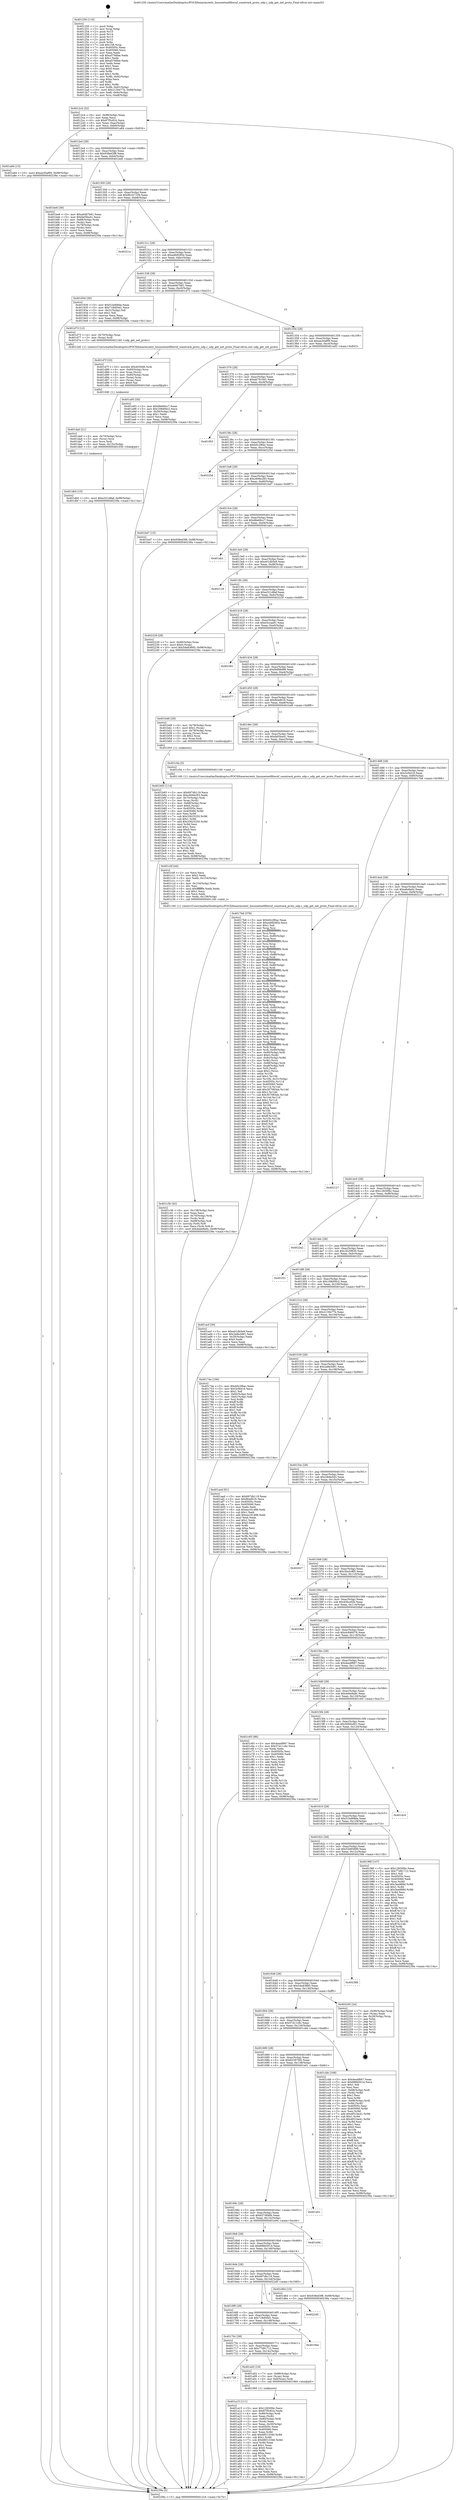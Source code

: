 digraph "0x401250" {
  label = "0x401250 (/mnt/c/Users/mathe/Desktop/tcc/POCII/binaries/extr_linuxnetnetfilternf_conntrack_proto_udp.c_udp_get_net_proto_Final-ollvm.out::main(0))"
  labelloc = "t"
  node[shape=record]

  Entry [label="",width=0.3,height=0.3,shape=circle,fillcolor=black,style=filled]
  "0x4012c4" [label="{
     0x4012c4 [32]\l
     | [instrs]\l
     &nbsp;&nbsp;0x4012c4 \<+6\>: mov -0x98(%rbp),%eax\l
     &nbsp;&nbsp;0x4012ca \<+2\>: mov %eax,%ecx\l
     &nbsp;&nbsp;0x4012cc \<+6\>: sub $0x87f5c81b,%ecx\l
     &nbsp;&nbsp;0x4012d2 \<+6\>: mov %eax,-0xac(%rbp)\l
     &nbsp;&nbsp;0x4012d8 \<+6\>: mov %ecx,-0xb0(%rbp)\l
     &nbsp;&nbsp;0x4012de \<+6\>: je 0000000000401a84 \<main+0x834\>\l
  }"]
  "0x401a84" [label="{
     0x401a84 [15]\l
     | [instrs]\l
     &nbsp;&nbsp;0x401a84 \<+10\>: movl $0xaa30af09,-0x98(%rbp)\l
     &nbsp;&nbsp;0x401a8e \<+5\>: jmp 000000000040239a \<main+0x114a\>\l
  }"]
  "0x4012e4" [label="{
     0x4012e4 [28]\l
     | [instrs]\l
     &nbsp;&nbsp;0x4012e4 \<+5\>: jmp 00000000004012e9 \<main+0x99\>\l
     &nbsp;&nbsp;0x4012e9 \<+6\>: mov -0xac(%rbp),%eax\l
     &nbsp;&nbsp;0x4012ef \<+5\>: sub $0x938ed3f8,%eax\l
     &nbsp;&nbsp;0x4012f4 \<+6\>: mov %eax,-0xb4(%rbp)\l
     &nbsp;&nbsp;0x4012fa \<+6\>: je 0000000000401be6 \<main+0x996\>\l
  }"]
  Exit [label="",width=0.3,height=0.3,shape=circle,fillcolor=black,style=filled,peripheries=2]
  "0x401be6" [label="{
     0x401be6 [36]\l
     | [instrs]\l
     &nbsp;&nbsp;0x401be6 \<+5\>: mov $0xa6467b61,%eax\l
     &nbsp;&nbsp;0x401beb \<+5\>: mov $0xfa05ba41,%ecx\l
     &nbsp;&nbsp;0x401bf0 \<+4\>: mov -0x68(%rbp),%rdx\l
     &nbsp;&nbsp;0x401bf4 \<+2\>: mov (%rdx),%esi\l
     &nbsp;&nbsp;0x401bf6 \<+4\>: mov -0x78(%rbp),%rdx\l
     &nbsp;&nbsp;0x401bfa \<+2\>: cmp (%rdx),%esi\l
     &nbsp;&nbsp;0x401bfc \<+3\>: cmovl %ecx,%eax\l
     &nbsp;&nbsp;0x401bff \<+6\>: mov %eax,-0x98(%rbp)\l
     &nbsp;&nbsp;0x401c05 \<+5\>: jmp 000000000040239a \<main+0x114a\>\l
  }"]
  "0x401300" [label="{
     0x401300 [28]\l
     | [instrs]\l
     &nbsp;&nbsp;0x401300 \<+5\>: jmp 0000000000401305 \<main+0xb5\>\l
     &nbsp;&nbsp;0x401305 \<+6\>: mov -0xac(%rbp),%eax\l
     &nbsp;&nbsp;0x40130b \<+5\>: sub $0x9b1b7109,%eax\l
     &nbsp;&nbsp;0x401310 \<+6\>: mov %eax,-0xb8(%rbp)\l
     &nbsp;&nbsp;0x401316 \<+6\>: je 000000000040221a \<main+0xfca\>\l
  }"]
  "0x401db5" [label="{
     0x401db5 [15]\l
     | [instrs]\l
     &nbsp;&nbsp;0x401db5 \<+10\>: movl $0xe321d8af,-0x98(%rbp)\l
     &nbsp;&nbsp;0x401dbf \<+5\>: jmp 000000000040239a \<main+0x114a\>\l
  }"]
  "0x40221a" [label="{
     0x40221a\l
  }", style=dashed]
  "0x40131c" [label="{
     0x40131c [28]\l
     | [instrs]\l
     &nbsp;&nbsp;0x40131c \<+5\>: jmp 0000000000401321 \<main+0xd1\>\l
     &nbsp;&nbsp;0x401321 \<+6\>: mov -0xac(%rbp),%eax\l
     &nbsp;&nbsp;0x401327 \<+5\>: sub $0xa468285e,%eax\l
     &nbsp;&nbsp;0x40132c \<+6\>: mov %eax,-0xbc(%rbp)\l
     &nbsp;&nbsp;0x401332 \<+6\>: je 0000000000401930 \<main+0x6e0\>\l
  }"]
  "0x401da0" [label="{
     0x401da0 [21]\l
     | [instrs]\l
     &nbsp;&nbsp;0x401da0 \<+4\>: mov -0x70(%rbp),%rcx\l
     &nbsp;&nbsp;0x401da4 \<+3\>: mov (%rcx),%rcx\l
     &nbsp;&nbsp;0x401da7 \<+3\>: mov %rcx,%rdi\l
     &nbsp;&nbsp;0x401daa \<+6\>: mov %eax,-0x15c(%rbp)\l
     &nbsp;&nbsp;0x401db0 \<+5\>: call 0000000000401030 \<free@plt\>\l
     | [calls]\l
     &nbsp;&nbsp;0x401030 \{1\} (unknown)\l
  }"]
  "0x401930" [label="{
     0x401930 [30]\l
     | [instrs]\l
     &nbsp;&nbsp;0x401930 \<+5\>: mov $0x51bd68da,%eax\l
     &nbsp;&nbsp;0x401935 \<+5\>: mov $0x718d50d1,%ecx\l
     &nbsp;&nbsp;0x40193a \<+3\>: mov -0x31(%rbp),%dl\l
     &nbsp;&nbsp;0x40193d \<+3\>: test $0x1,%dl\l
     &nbsp;&nbsp;0x401940 \<+3\>: cmovne %ecx,%eax\l
     &nbsp;&nbsp;0x401943 \<+6\>: mov %eax,-0x98(%rbp)\l
     &nbsp;&nbsp;0x401949 \<+5\>: jmp 000000000040239a \<main+0x114a\>\l
  }"]
  "0x401338" [label="{
     0x401338 [28]\l
     | [instrs]\l
     &nbsp;&nbsp;0x401338 \<+5\>: jmp 000000000040133d \<main+0xed\>\l
     &nbsp;&nbsp;0x40133d \<+6\>: mov -0xac(%rbp),%eax\l
     &nbsp;&nbsp;0x401343 \<+5\>: sub $0xa6467b61,%eax\l
     &nbsp;&nbsp;0x401348 \<+6\>: mov %eax,-0xc0(%rbp)\l
     &nbsp;&nbsp;0x40134e \<+6\>: je 0000000000401d73 \<main+0xb23\>\l
  }"]
  "0x401d7f" [label="{
     0x401d7f [33]\l
     | [instrs]\l
     &nbsp;&nbsp;0x401d7f \<+10\>: movabs $0x4030d6,%rdi\l
     &nbsp;&nbsp;0x401d89 \<+4\>: mov -0x60(%rbp),%rcx\l
     &nbsp;&nbsp;0x401d8d \<+3\>: mov %rax,(%rcx)\l
     &nbsp;&nbsp;0x401d90 \<+4\>: mov -0x60(%rbp),%rax\l
     &nbsp;&nbsp;0x401d94 \<+3\>: mov (%rax),%rax\l
     &nbsp;&nbsp;0x401d97 \<+2\>: mov (%rax),%esi\l
     &nbsp;&nbsp;0x401d99 \<+2\>: mov $0x0,%al\l
     &nbsp;&nbsp;0x401d9b \<+5\>: call 0000000000401040 \<printf@plt\>\l
     | [calls]\l
     &nbsp;&nbsp;0x401040 \{1\} (unknown)\l
  }"]
  "0x401d73" [label="{
     0x401d73 [12]\l
     | [instrs]\l
     &nbsp;&nbsp;0x401d73 \<+4\>: mov -0x70(%rbp),%rax\l
     &nbsp;&nbsp;0x401d77 \<+3\>: mov (%rax),%rdi\l
     &nbsp;&nbsp;0x401d7a \<+5\>: call 0000000000401240 \<udp_get_net_proto\>\l
     | [calls]\l
     &nbsp;&nbsp;0x401240 \{1\} (/mnt/c/Users/mathe/Desktop/tcc/POCII/binaries/extr_linuxnetnetfilternf_conntrack_proto_udp.c_udp_get_net_proto_Final-ollvm.out::udp_get_net_proto)\l
  }"]
  "0x401354" [label="{
     0x401354 [28]\l
     | [instrs]\l
     &nbsp;&nbsp;0x401354 \<+5\>: jmp 0000000000401359 \<main+0x109\>\l
     &nbsp;&nbsp;0x401359 \<+6\>: mov -0xac(%rbp),%eax\l
     &nbsp;&nbsp;0x40135f \<+5\>: sub $0xaa30af09,%eax\l
     &nbsp;&nbsp;0x401364 \<+6\>: mov %eax,-0xc4(%rbp)\l
     &nbsp;&nbsp;0x40136a \<+6\>: je 0000000000401a93 \<main+0x843\>\l
  }"]
  "0x401c3b" [label="{
     0x401c3b [42]\l
     | [instrs]\l
     &nbsp;&nbsp;0x401c3b \<+6\>: mov -0x158(%rbp),%ecx\l
     &nbsp;&nbsp;0x401c41 \<+3\>: imul %eax,%ecx\l
     &nbsp;&nbsp;0x401c44 \<+4\>: mov -0x70(%rbp),%rdi\l
     &nbsp;&nbsp;0x401c48 \<+3\>: mov (%rdi),%rdi\l
     &nbsp;&nbsp;0x401c4b \<+4\>: mov -0x68(%rbp),%r8\l
     &nbsp;&nbsp;0x401c4f \<+3\>: movslq (%r8),%r8\l
     &nbsp;&nbsp;0x401c52 \<+4\>: mov %ecx,(%rdi,%r8,4)\l
     &nbsp;&nbsp;0x401c56 \<+10\>: movl $0x4ebe9a9c,-0x98(%rbp)\l
     &nbsp;&nbsp;0x401c60 \<+5\>: jmp 000000000040239a \<main+0x114a\>\l
  }"]
  "0x401a93" [label="{
     0x401a93 [30]\l
     | [instrs]\l
     &nbsp;&nbsp;0x401a93 \<+5\>: mov $0xd6e69cc7,%eax\l
     &nbsp;&nbsp;0x401a98 \<+5\>: mov $0x168d00c2,%ecx\l
     &nbsp;&nbsp;0x401a9d \<+3\>: mov -0x30(%rbp),%edx\l
     &nbsp;&nbsp;0x401aa0 \<+3\>: cmp $0x1,%edx\l
     &nbsp;&nbsp;0x401aa3 \<+3\>: cmovl %ecx,%eax\l
     &nbsp;&nbsp;0x401aa6 \<+6\>: mov %eax,-0x98(%rbp)\l
     &nbsp;&nbsp;0x401aac \<+5\>: jmp 000000000040239a \<main+0x114a\>\l
  }"]
  "0x401370" [label="{
     0x401370 [28]\l
     | [instrs]\l
     &nbsp;&nbsp;0x401370 \<+5\>: jmp 0000000000401375 \<main+0x125\>\l
     &nbsp;&nbsp;0x401375 \<+6\>: mov -0xac(%rbp),%eax\l
     &nbsp;&nbsp;0x40137b \<+5\>: sub $0xab7910d1,%eax\l
     &nbsp;&nbsp;0x401380 \<+6\>: mov %eax,-0xc8(%rbp)\l
     &nbsp;&nbsp;0x401386 \<+6\>: je 0000000000401f03 \<main+0xcb3\>\l
  }"]
  "0x401c0f" [label="{
     0x401c0f [44]\l
     | [instrs]\l
     &nbsp;&nbsp;0x401c0f \<+2\>: xor %ecx,%ecx\l
     &nbsp;&nbsp;0x401c11 \<+5\>: mov $0x2,%edx\l
     &nbsp;&nbsp;0x401c16 \<+6\>: mov %edx,-0x154(%rbp)\l
     &nbsp;&nbsp;0x401c1c \<+1\>: cltd\l
     &nbsp;&nbsp;0x401c1d \<+6\>: mov -0x154(%rbp),%esi\l
     &nbsp;&nbsp;0x401c23 \<+2\>: idiv %esi\l
     &nbsp;&nbsp;0x401c25 \<+6\>: imul $0xfffffffe,%edx,%edx\l
     &nbsp;&nbsp;0x401c2b \<+3\>: sub $0x1,%ecx\l
     &nbsp;&nbsp;0x401c2e \<+2\>: sub %ecx,%edx\l
     &nbsp;&nbsp;0x401c30 \<+6\>: mov %edx,-0x158(%rbp)\l
     &nbsp;&nbsp;0x401c36 \<+5\>: call 0000000000401160 \<next_i\>\l
     | [calls]\l
     &nbsp;&nbsp;0x401160 \{1\} (/mnt/c/Users/mathe/Desktop/tcc/POCII/binaries/extr_linuxnetnetfilternf_conntrack_proto_udp.c_udp_get_net_proto_Final-ollvm.out::next_i)\l
  }"]
  "0x401f03" [label="{
     0x401f03\l
  }", style=dashed]
  "0x40138c" [label="{
     0x40138c [28]\l
     | [instrs]\l
     &nbsp;&nbsp;0x40138c \<+5\>: jmp 0000000000401391 \<main+0x141\>\l
     &nbsp;&nbsp;0x401391 \<+6\>: mov -0xac(%rbp),%eax\l
     &nbsp;&nbsp;0x401397 \<+5\>: sub $0xb0c2f6ac,%eax\l
     &nbsp;&nbsp;0x40139c \<+6\>: mov %eax,-0xcc(%rbp)\l
     &nbsp;&nbsp;0x4013a2 \<+6\>: je 000000000040225d \<main+0x100d\>\l
  }"]
  "0x401b65" [label="{
     0x401b65 [114]\l
     | [instrs]\l
     &nbsp;&nbsp;0x401b65 \<+5\>: mov $0x697db119,%ecx\l
     &nbsp;&nbsp;0x401b6a \<+5\>: mov $0xc606e283,%edx\l
     &nbsp;&nbsp;0x401b6f \<+4\>: mov -0x70(%rbp),%rdi\l
     &nbsp;&nbsp;0x401b73 \<+3\>: mov %rax,(%rdi)\l
     &nbsp;&nbsp;0x401b76 \<+4\>: mov -0x68(%rbp),%rax\l
     &nbsp;&nbsp;0x401b7a \<+6\>: movl $0x0,(%rax)\l
     &nbsp;&nbsp;0x401b80 \<+7\>: mov 0x40505c,%esi\l
     &nbsp;&nbsp;0x401b87 \<+8\>: mov 0x405060,%r8d\l
     &nbsp;&nbsp;0x401b8f \<+3\>: mov %esi,%r9d\l
     &nbsp;&nbsp;0x401b92 \<+7\>: sub $0x33625250,%r9d\l
     &nbsp;&nbsp;0x401b99 \<+4\>: sub $0x1,%r9d\l
     &nbsp;&nbsp;0x401b9d \<+7\>: add $0x33625250,%r9d\l
     &nbsp;&nbsp;0x401ba4 \<+4\>: imul %r9d,%esi\l
     &nbsp;&nbsp;0x401ba8 \<+3\>: and $0x1,%esi\l
     &nbsp;&nbsp;0x401bab \<+3\>: cmp $0x0,%esi\l
     &nbsp;&nbsp;0x401bae \<+4\>: sete %r10b\l
     &nbsp;&nbsp;0x401bb2 \<+4\>: cmp $0xa,%r8d\l
     &nbsp;&nbsp;0x401bb6 \<+4\>: setl %r11b\l
     &nbsp;&nbsp;0x401bba \<+3\>: mov %r10b,%bl\l
     &nbsp;&nbsp;0x401bbd \<+3\>: and %r11b,%bl\l
     &nbsp;&nbsp;0x401bc0 \<+3\>: xor %r11b,%r10b\l
     &nbsp;&nbsp;0x401bc3 \<+3\>: or %r10b,%bl\l
     &nbsp;&nbsp;0x401bc6 \<+3\>: test $0x1,%bl\l
     &nbsp;&nbsp;0x401bc9 \<+3\>: cmovne %edx,%ecx\l
     &nbsp;&nbsp;0x401bcc \<+6\>: mov %ecx,-0x98(%rbp)\l
     &nbsp;&nbsp;0x401bd2 \<+5\>: jmp 000000000040239a \<main+0x114a\>\l
  }"]
  "0x40225d" [label="{
     0x40225d\l
  }", style=dashed]
  "0x4013a8" [label="{
     0x4013a8 [28]\l
     | [instrs]\l
     &nbsp;&nbsp;0x4013a8 \<+5\>: jmp 00000000004013ad \<main+0x15d\>\l
     &nbsp;&nbsp;0x4013ad \<+6\>: mov -0xac(%rbp),%eax\l
     &nbsp;&nbsp;0x4013b3 \<+5\>: sub $0xc606e283,%eax\l
     &nbsp;&nbsp;0x4013b8 \<+6\>: mov %eax,-0xd0(%rbp)\l
     &nbsp;&nbsp;0x4013be \<+6\>: je 0000000000401bd7 \<main+0x987\>\l
  }"]
  "0x401a15" [label="{
     0x401a15 [111]\l
     | [instrs]\l
     &nbsp;&nbsp;0x401a15 \<+5\>: mov $0x12830f4c,%ecx\l
     &nbsp;&nbsp;0x401a1a \<+5\>: mov $0x87f5c81b,%edx\l
     &nbsp;&nbsp;0x401a1f \<+4\>: mov -0x80(%rbp),%rdi\l
     &nbsp;&nbsp;0x401a23 \<+2\>: mov %eax,(%rdi)\l
     &nbsp;&nbsp;0x401a25 \<+4\>: mov -0x80(%rbp),%rdi\l
     &nbsp;&nbsp;0x401a29 \<+2\>: mov (%rdi),%eax\l
     &nbsp;&nbsp;0x401a2b \<+3\>: mov %eax,-0x30(%rbp)\l
     &nbsp;&nbsp;0x401a2e \<+7\>: mov 0x40505c,%eax\l
     &nbsp;&nbsp;0x401a35 \<+7\>: mov 0x405060,%esi\l
     &nbsp;&nbsp;0x401a3c \<+3\>: mov %eax,%r8d\l
     &nbsp;&nbsp;0x401a3f \<+7\>: add $0x68513340,%r8d\l
     &nbsp;&nbsp;0x401a46 \<+4\>: sub $0x1,%r8d\l
     &nbsp;&nbsp;0x401a4a \<+7\>: sub $0x68513340,%r8d\l
     &nbsp;&nbsp;0x401a51 \<+4\>: imul %r8d,%eax\l
     &nbsp;&nbsp;0x401a55 \<+3\>: and $0x1,%eax\l
     &nbsp;&nbsp;0x401a58 \<+3\>: cmp $0x0,%eax\l
     &nbsp;&nbsp;0x401a5b \<+4\>: sete %r9b\l
     &nbsp;&nbsp;0x401a5f \<+3\>: cmp $0xa,%esi\l
     &nbsp;&nbsp;0x401a62 \<+4\>: setl %r10b\l
     &nbsp;&nbsp;0x401a66 \<+3\>: mov %r9b,%r11b\l
     &nbsp;&nbsp;0x401a69 \<+3\>: and %r10b,%r11b\l
     &nbsp;&nbsp;0x401a6c \<+3\>: xor %r10b,%r9b\l
     &nbsp;&nbsp;0x401a6f \<+3\>: or %r9b,%r11b\l
     &nbsp;&nbsp;0x401a72 \<+4\>: test $0x1,%r11b\l
     &nbsp;&nbsp;0x401a76 \<+3\>: cmovne %edx,%ecx\l
     &nbsp;&nbsp;0x401a79 \<+6\>: mov %ecx,-0x98(%rbp)\l
     &nbsp;&nbsp;0x401a7f \<+5\>: jmp 000000000040239a \<main+0x114a\>\l
  }"]
  "0x401bd7" [label="{
     0x401bd7 [15]\l
     | [instrs]\l
     &nbsp;&nbsp;0x401bd7 \<+10\>: movl $0x938ed3f8,-0x98(%rbp)\l
     &nbsp;&nbsp;0x401be1 \<+5\>: jmp 000000000040239a \<main+0x114a\>\l
  }"]
  "0x4013c4" [label="{
     0x4013c4 [28]\l
     | [instrs]\l
     &nbsp;&nbsp;0x4013c4 \<+5\>: jmp 00000000004013c9 \<main+0x179\>\l
     &nbsp;&nbsp;0x4013c9 \<+6\>: mov -0xac(%rbp),%eax\l
     &nbsp;&nbsp;0x4013cf \<+5\>: sub $0xd6e69cc7,%eax\l
     &nbsp;&nbsp;0x4013d4 \<+6\>: mov %eax,-0xd4(%rbp)\l
     &nbsp;&nbsp;0x4013da \<+6\>: je 0000000000401ab1 \<main+0x861\>\l
  }"]
  "0x401728" [label="{
     0x401728\l
  }", style=dashed]
  "0x401ab1" [label="{
     0x401ab1\l
  }", style=dashed]
  "0x4013e0" [label="{
     0x4013e0 [28]\l
     | [instrs]\l
     &nbsp;&nbsp;0x4013e0 \<+5\>: jmp 00000000004013e5 \<main+0x195\>\l
     &nbsp;&nbsp;0x4013e5 \<+6\>: mov -0xac(%rbp),%eax\l
     &nbsp;&nbsp;0x4013eb \<+5\>: sub $0xe01db5e9,%eax\l
     &nbsp;&nbsp;0x4013f0 \<+6\>: mov %eax,-0xd8(%rbp)\l
     &nbsp;&nbsp;0x4013f6 \<+6\>: je 0000000000402118 \<main+0xec8\>\l
  }"]
  "0x401a02" [label="{
     0x401a02 [19]\l
     | [instrs]\l
     &nbsp;&nbsp;0x401a02 \<+7\>: mov -0x88(%rbp),%rax\l
     &nbsp;&nbsp;0x401a09 \<+3\>: mov (%rax),%rax\l
     &nbsp;&nbsp;0x401a0c \<+4\>: mov 0x8(%rax),%rdi\l
     &nbsp;&nbsp;0x401a10 \<+5\>: call 0000000000401060 \<atoi@plt\>\l
     | [calls]\l
     &nbsp;&nbsp;0x401060 \{1\} (unknown)\l
  }"]
  "0x402118" [label="{
     0x402118\l
  }", style=dashed]
  "0x4013fc" [label="{
     0x4013fc [28]\l
     | [instrs]\l
     &nbsp;&nbsp;0x4013fc \<+5\>: jmp 0000000000401401 \<main+0x1b1\>\l
     &nbsp;&nbsp;0x401401 \<+6\>: mov -0xac(%rbp),%eax\l
     &nbsp;&nbsp;0x401407 \<+5\>: sub $0xe321d8af,%eax\l
     &nbsp;&nbsp;0x40140c \<+6\>: mov %eax,-0xdc(%rbp)\l
     &nbsp;&nbsp;0x401412 \<+6\>: je 0000000000402229 \<main+0xfd9\>\l
  }"]
  "0x40170c" [label="{
     0x40170c [28]\l
     | [instrs]\l
     &nbsp;&nbsp;0x40170c \<+5\>: jmp 0000000000401711 \<main+0x4c1\>\l
     &nbsp;&nbsp;0x401711 \<+6\>: mov -0xac(%rbp),%eax\l
     &nbsp;&nbsp;0x401717 \<+5\>: sub $0x77d91712,%eax\l
     &nbsp;&nbsp;0x40171c \<+6\>: mov %eax,-0x14c(%rbp)\l
     &nbsp;&nbsp;0x401722 \<+6\>: je 0000000000401a02 \<main+0x7b2\>\l
  }"]
  "0x402229" [label="{
     0x402229 [28]\l
     | [instrs]\l
     &nbsp;&nbsp;0x402229 \<+7\>: mov -0x90(%rbp),%rax\l
     &nbsp;&nbsp;0x402230 \<+6\>: movl $0x0,(%rax)\l
     &nbsp;&nbsp;0x402236 \<+10\>: movl $0x54e83895,-0x98(%rbp)\l
     &nbsp;&nbsp;0x402240 \<+5\>: jmp 000000000040239a \<main+0x114a\>\l
  }"]
  "0x401418" [label="{
     0x401418 [28]\l
     | [instrs]\l
     &nbsp;&nbsp;0x401418 \<+5\>: jmp 000000000040141d \<main+0x1cd\>\l
     &nbsp;&nbsp;0x40141d \<+6\>: mov -0xac(%rbp),%eax\l
     &nbsp;&nbsp;0x401423 \<+5\>: sub $0xe5ccaa91,%eax\l
     &nbsp;&nbsp;0x401428 \<+6\>: mov %eax,-0xe0(%rbp)\l
     &nbsp;&nbsp;0x40142e \<+6\>: je 0000000000402361 \<main+0x1111\>\l
  }"]
  "0x40194e" [label="{
     0x40194e\l
  }", style=dashed]
  "0x402361" [label="{
     0x402361\l
  }", style=dashed]
  "0x401434" [label="{
     0x401434 [28]\l
     | [instrs]\l
     &nbsp;&nbsp;0x401434 \<+5\>: jmp 0000000000401439 \<main+0x1e9\>\l
     &nbsp;&nbsp;0x401439 \<+6\>: mov -0xac(%rbp),%eax\l
     &nbsp;&nbsp;0x40143f \<+5\>: sub $0xf4d98d98,%eax\l
     &nbsp;&nbsp;0x401444 \<+6\>: mov %eax,-0xe4(%rbp)\l
     &nbsp;&nbsp;0x40144a \<+6\>: je 0000000000401f77 \<main+0xd27\>\l
  }"]
  "0x4016f0" [label="{
     0x4016f0 [28]\l
     | [instrs]\l
     &nbsp;&nbsp;0x4016f0 \<+5\>: jmp 00000000004016f5 \<main+0x4a5\>\l
     &nbsp;&nbsp;0x4016f5 \<+6\>: mov -0xac(%rbp),%eax\l
     &nbsp;&nbsp;0x4016fb \<+5\>: sub $0x718d50d1,%eax\l
     &nbsp;&nbsp;0x401700 \<+6\>: mov %eax,-0x148(%rbp)\l
     &nbsp;&nbsp;0x401706 \<+6\>: je 000000000040194e \<main+0x6fe\>\l
  }"]
  "0x401f77" [label="{
     0x401f77\l
  }", style=dashed]
  "0x401450" [label="{
     0x401450 [28]\l
     | [instrs]\l
     &nbsp;&nbsp;0x401450 \<+5\>: jmp 0000000000401455 \<main+0x205\>\l
     &nbsp;&nbsp;0x401455 \<+6\>: mov -0xac(%rbp),%eax\l
     &nbsp;&nbsp;0x40145b \<+5\>: sub $0xf64d81fc,%eax\l
     &nbsp;&nbsp;0x401460 \<+6\>: mov %eax,-0xe8(%rbp)\l
     &nbsp;&nbsp;0x401466 \<+6\>: je 0000000000401b48 \<main+0x8f8\>\l
  }"]
  "0x4022d5" [label="{
     0x4022d5\l
  }", style=dashed]
  "0x401b48" [label="{
     0x401b48 [29]\l
     | [instrs]\l
     &nbsp;&nbsp;0x401b48 \<+4\>: mov -0x78(%rbp),%rax\l
     &nbsp;&nbsp;0x401b4c \<+6\>: movl $0x1,(%rax)\l
     &nbsp;&nbsp;0x401b52 \<+4\>: mov -0x78(%rbp),%rax\l
     &nbsp;&nbsp;0x401b56 \<+3\>: movslq (%rax),%rax\l
     &nbsp;&nbsp;0x401b59 \<+4\>: shl $0x2,%rax\l
     &nbsp;&nbsp;0x401b5d \<+3\>: mov %rax,%rdi\l
     &nbsp;&nbsp;0x401b60 \<+5\>: call 0000000000401050 \<malloc@plt\>\l
     | [calls]\l
     &nbsp;&nbsp;0x401050 \{1\} (unknown)\l
  }"]
  "0x40146c" [label="{
     0x40146c [28]\l
     | [instrs]\l
     &nbsp;&nbsp;0x40146c \<+5\>: jmp 0000000000401471 \<main+0x221\>\l
     &nbsp;&nbsp;0x401471 \<+6\>: mov -0xac(%rbp),%eax\l
     &nbsp;&nbsp;0x401477 \<+5\>: sub $0xfa05ba41,%eax\l
     &nbsp;&nbsp;0x40147c \<+6\>: mov %eax,-0xec(%rbp)\l
     &nbsp;&nbsp;0x401482 \<+6\>: je 0000000000401c0a \<main+0x9ba\>\l
  }"]
  "0x4016d4" [label="{
     0x4016d4 [28]\l
     | [instrs]\l
     &nbsp;&nbsp;0x4016d4 \<+5\>: jmp 00000000004016d9 \<main+0x489\>\l
     &nbsp;&nbsp;0x4016d9 \<+6\>: mov -0xac(%rbp),%eax\l
     &nbsp;&nbsp;0x4016df \<+5\>: sub $0x697db119,%eax\l
     &nbsp;&nbsp;0x4016e4 \<+6\>: mov %eax,-0x144(%rbp)\l
     &nbsp;&nbsp;0x4016ea \<+6\>: je 00000000004022d5 \<main+0x1085\>\l
  }"]
  "0x401c0a" [label="{
     0x401c0a [5]\l
     | [instrs]\l
     &nbsp;&nbsp;0x401c0a \<+5\>: call 0000000000401160 \<next_i\>\l
     | [calls]\l
     &nbsp;&nbsp;0x401160 \{1\} (/mnt/c/Users/mathe/Desktop/tcc/POCII/binaries/extr_linuxnetnetfilternf_conntrack_proto_udp.c_udp_get_net_proto_Final-ollvm.out::next_i)\l
  }"]
  "0x401488" [label="{
     0x401488 [28]\l
     | [instrs]\l
     &nbsp;&nbsp;0x401488 \<+5\>: jmp 000000000040148d \<main+0x23d\>\l
     &nbsp;&nbsp;0x40148d \<+6\>: mov -0xac(%rbp),%eax\l
     &nbsp;&nbsp;0x401493 \<+5\>: sub $0x3cf4416,%eax\l
     &nbsp;&nbsp;0x401498 \<+6\>: mov %eax,-0xf0(%rbp)\l
     &nbsp;&nbsp;0x40149e \<+6\>: je 00000000004017b8 \<main+0x568\>\l
  }"]
  "0x401d64" [label="{
     0x401d64 [15]\l
     | [instrs]\l
     &nbsp;&nbsp;0x401d64 \<+10\>: movl $0x938ed3f8,-0x98(%rbp)\l
     &nbsp;&nbsp;0x401d6e \<+5\>: jmp 000000000040239a \<main+0x114a\>\l
  }"]
  "0x4017b8" [label="{
     0x4017b8 [376]\l
     | [instrs]\l
     &nbsp;&nbsp;0x4017b8 \<+5\>: mov $0xb0c2f6ac,%eax\l
     &nbsp;&nbsp;0x4017bd \<+5\>: mov $0xa468285e,%ecx\l
     &nbsp;&nbsp;0x4017c2 \<+2\>: mov $0x1,%dl\l
     &nbsp;&nbsp;0x4017c4 \<+3\>: mov %rsp,%rsi\l
     &nbsp;&nbsp;0x4017c7 \<+4\>: add $0xfffffffffffffff0,%rsi\l
     &nbsp;&nbsp;0x4017cb \<+3\>: mov %rsi,%rsp\l
     &nbsp;&nbsp;0x4017ce \<+7\>: mov %rsi,-0x90(%rbp)\l
     &nbsp;&nbsp;0x4017d5 \<+3\>: mov %rsp,%rsi\l
     &nbsp;&nbsp;0x4017d8 \<+4\>: add $0xfffffffffffffff0,%rsi\l
     &nbsp;&nbsp;0x4017dc \<+3\>: mov %rsi,%rsp\l
     &nbsp;&nbsp;0x4017df \<+3\>: mov %rsp,%rdi\l
     &nbsp;&nbsp;0x4017e2 \<+4\>: add $0xfffffffffffffff0,%rdi\l
     &nbsp;&nbsp;0x4017e6 \<+3\>: mov %rdi,%rsp\l
     &nbsp;&nbsp;0x4017e9 \<+7\>: mov %rdi,-0x88(%rbp)\l
     &nbsp;&nbsp;0x4017f0 \<+3\>: mov %rsp,%rdi\l
     &nbsp;&nbsp;0x4017f3 \<+4\>: add $0xfffffffffffffff0,%rdi\l
     &nbsp;&nbsp;0x4017f7 \<+3\>: mov %rdi,%rsp\l
     &nbsp;&nbsp;0x4017fa \<+4\>: mov %rdi,-0x80(%rbp)\l
     &nbsp;&nbsp;0x4017fe \<+3\>: mov %rsp,%rdi\l
     &nbsp;&nbsp;0x401801 \<+4\>: add $0xfffffffffffffff0,%rdi\l
     &nbsp;&nbsp;0x401805 \<+3\>: mov %rdi,%rsp\l
     &nbsp;&nbsp;0x401808 \<+4\>: mov %rdi,-0x78(%rbp)\l
     &nbsp;&nbsp;0x40180c \<+3\>: mov %rsp,%rdi\l
     &nbsp;&nbsp;0x40180f \<+4\>: add $0xfffffffffffffff0,%rdi\l
     &nbsp;&nbsp;0x401813 \<+3\>: mov %rdi,%rsp\l
     &nbsp;&nbsp;0x401816 \<+4\>: mov %rdi,-0x70(%rbp)\l
     &nbsp;&nbsp;0x40181a \<+3\>: mov %rsp,%rdi\l
     &nbsp;&nbsp;0x40181d \<+4\>: add $0xfffffffffffffff0,%rdi\l
     &nbsp;&nbsp;0x401821 \<+3\>: mov %rdi,%rsp\l
     &nbsp;&nbsp;0x401824 \<+4\>: mov %rdi,-0x68(%rbp)\l
     &nbsp;&nbsp;0x401828 \<+3\>: mov %rsp,%rdi\l
     &nbsp;&nbsp;0x40182b \<+4\>: add $0xfffffffffffffff0,%rdi\l
     &nbsp;&nbsp;0x40182f \<+3\>: mov %rdi,%rsp\l
     &nbsp;&nbsp;0x401832 \<+4\>: mov %rdi,-0x60(%rbp)\l
     &nbsp;&nbsp;0x401836 \<+3\>: mov %rsp,%rdi\l
     &nbsp;&nbsp;0x401839 \<+4\>: add $0xfffffffffffffff0,%rdi\l
     &nbsp;&nbsp;0x40183d \<+3\>: mov %rdi,%rsp\l
     &nbsp;&nbsp;0x401840 \<+4\>: mov %rdi,-0x58(%rbp)\l
     &nbsp;&nbsp;0x401844 \<+3\>: mov %rsp,%rdi\l
     &nbsp;&nbsp;0x401847 \<+4\>: add $0xfffffffffffffff0,%rdi\l
     &nbsp;&nbsp;0x40184b \<+3\>: mov %rdi,%rsp\l
     &nbsp;&nbsp;0x40184e \<+4\>: mov %rdi,-0x50(%rbp)\l
     &nbsp;&nbsp;0x401852 \<+3\>: mov %rsp,%rdi\l
     &nbsp;&nbsp;0x401855 \<+4\>: add $0xfffffffffffffff0,%rdi\l
     &nbsp;&nbsp;0x401859 \<+3\>: mov %rdi,%rsp\l
     &nbsp;&nbsp;0x40185c \<+4\>: mov %rdi,-0x48(%rbp)\l
     &nbsp;&nbsp;0x401860 \<+3\>: mov %rsp,%rdi\l
     &nbsp;&nbsp;0x401863 \<+4\>: add $0xfffffffffffffff0,%rdi\l
     &nbsp;&nbsp;0x401867 \<+3\>: mov %rdi,%rsp\l
     &nbsp;&nbsp;0x40186a \<+4\>: mov %rdi,-0x40(%rbp)\l
     &nbsp;&nbsp;0x40186e \<+7\>: mov -0x90(%rbp),%rdi\l
     &nbsp;&nbsp;0x401875 \<+6\>: movl $0x0,(%rdi)\l
     &nbsp;&nbsp;0x40187b \<+7\>: mov -0x9c(%rbp),%r8d\l
     &nbsp;&nbsp;0x401882 \<+3\>: mov %r8d,(%rsi)\l
     &nbsp;&nbsp;0x401885 \<+7\>: mov -0x88(%rbp),%rdi\l
     &nbsp;&nbsp;0x40188c \<+7\>: mov -0xa8(%rbp),%r9\l
     &nbsp;&nbsp;0x401893 \<+3\>: mov %r9,(%rdi)\l
     &nbsp;&nbsp;0x401896 \<+3\>: cmpl $0x2,(%rsi)\l
     &nbsp;&nbsp;0x401899 \<+4\>: setne %r10b\l
     &nbsp;&nbsp;0x40189d \<+4\>: and $0x1,%r10b\l
     &nbsp;&nbsp;0x4018a1 \<+4\>: mov %r10b,-0x31(%rbp)\l
     &nbsp;&nbsp;0x4018a5 \<+8\>: mov 0x40505c,%r11d\l
     &nbsp;&nbsp;0x4018ad \<+7\>: mov 0x405060,%ebx\l
     &nbsp;&nbsp;0x4018b4 \<+3\>: mov %r11d,%r14d\l
     &nbsp;&nbsp;0x4018b7 \<+7\>: add $0x307083eb,%r14d\l
     &nbsp;&nbsp;0x4018be \<+4\>: sub $0x1,%r14d\l
     &nbsp;&nbsp;0x4018c2 \<+7\>: sub $0x307083eb,%r14d\l
     &nbsp;&nbsp;0x4018c9 \<+4\>: imul %r14d,%r11d\l
     &nbsp;&nbsp;0x4018cd \<+4\>: and $0x1,%r11d\l
     &nbsp;&nbsp;0x4018d1 \<+4\>: cmp $0x0,%r11d\l
     &nbsp;&nbsp;0x4018d5 \<+4\>: sete %r10b\l
     &nbsp;&nbsp;0x4018d9 \<+3\>: cmp $0xa,%ebx\l
     &nbsp;&nbsp;0x4018dc \<+4\>: setl %r15b\l
     &nbsp;&nbsp;0x4018e0 \<+3\>: mov %r10b,%r12b\l
     &nbsp;&nbsp;0x4018e3 \<+4\>: xor $0xff,%r12b\l
     &nbsp;&nbsp;0x4018e7 \<+3\>: mov %r15b,%r13b\l
     &nbsp;&nbsp;0x4018ea \<+4\>: xor $0xff,%r13b\l
     &nbsp;&nbsp;0x4018ee \<+3\>: xor $0x0,%dl\l
     &nbsp;&nbsp;0x4018f1 \<+3\>: mov %r12b,%sil\l
     &nbsp;&nbsp;0x4018f4 \<+4\>: and $0x0,%sil\l
     &nbsp;&nbsp;0x4018f8 \<+3\>: and %dl,%r10b\l
     &nbsp;&nbsp;0x4018fb \<+3\>: mov %r13b,%dil\l
     &nbsp;&nbsp;0x4018fe \<+4\>: and $0x0,%dil\l
     &nbsp;&nbsp;0x401902 \<+3\>: and %dl,%r15b\l
     &nbsp;&nbsp;0x401905 \<+3\>: or %r10b,%sil\l
     &nbsp;&nbsp;0x401908 \<+3\>: or %r15b,%dil\l
     &nbsp;&nbsp;0x40190b \<+3\>: xor %dil,%sil\l
     &nbsp;&nbsp;0x40190e \<+3\>: or %r13b,%r12b\l
     &nbsp;&nbsp;0x401911 \<+4\>: xor $0xff,%r12b\l
     &nbsp;&nbsp;0x401915 \<+3\>: or $0x0,%dl\l
     &nbsp;&nbsp;0x401918 \<+3\>: and %dl,%r12b\l
     &nbsp;&nbsp;0x40191b \<+3\>: or %r12b,%sil\l
     &nbsp;&nbsp;0x40191e \<+4\>: test $0x1,%sil\l
     &nbsp;&nbsp;0x401922 \<+3\>: cmovne %ecx,%eax\l
     &nbsp;&nbsp;0x401925 \<+6\>: mov %eax,-0x98(%rbp)\l
     &nbsp;&nbsp;0x40192b \<+5\>: jmp 000000000040239a \<main+0x114a\>\l
  }"]
  "0x4014a4" [label="{
     0x4014a4 [28]\l
     | [instrs]\l
     &nbsp;&nbsp;0x4014a4 \<+5\>: jmp 00000000004014a9 \<main+0x259\>\l
     &nbsp;&nbsp;0x4014a9 \<+6\>: mov -0xac(%rbp),%eax\l
     &nbsp;&nbsp;0x4014af \<+5\>: sub $0xa6e6a0c,%eax\l
     &nbsp;&nbsp;0x4014b4 \<+6\>: mov %eax,-0xf4(%rbp)\l
     &nbsp;&nbsp;0x4014ba \<+6\>: je 0000000000402127 \<main+0xed7\>\l
  }"]
  "0x4016b8" [label="{
     0x4016b8 [28]\l
     | [instrs]\l
     &nbsp;&nbsp;0x4016b8 \<+5\>: jmp 00000000004016bd \<main+0x46d\>\l
     &nbsp;&nbsp;0x4016bd \<+6\>: mov -0xac(%rbp),%eax\l
     &nbsp;&nbsp;0x4016c3 \<+5\>: sub $0x686b5014,%eax\l
     &nbsp;&nbsp;0x4016c8 \<+6\>: mov %eax,-0x140(%rbp)\l
     &nbsp;&nbsp;0x4016ce \<+6\>: je 0000000000401d64 \<main+0xb14\>\l
  }"]
  "0x402127" [label="{
     0x402127\l
  }", style=dashed]
  "0x4014c0" [label="{
     0x4014c0 [28]\l
     | [instrs]\l
     &nbsp;&nbsp;0x4014c0 \<+5\>: jmp 00000000004014c5 \<main+0x275\>\l
     &nbsp;&nbsp;0x4014c5 \<+6\>: mov -0xac(%rbp),%eax\l
     &nbsp;&nbsp;0x4014cb \<+5\>: sub $0x12830f4c,%eax\l
     &nbsp;&nbsp;0x4014d0 \<+6\>: mov %eax,-0xf8(%rbp)\l
     &nbsp;&nbsp;0x4014d6 \<+6\>: je 00000000004022a2 \<main+0x1052\>\l
  }"]
  "0x401e94" [label="{
     0x401e94\l
  }", style=dashed]
  "0x4022a2" [label="{
     0x4022a2\l
  }", style=dashed]
  "0x4014dc" [label="{
     0x4014dc [28]\l
     | [instrs]\l
     &nbsp;&nbsp;0x4014dc \<+5\>: jmp 00000000004014e1 \<main+0x291\>\l
     &nbsp;&nbsp;0x4014e1 \<+6\>: mov -0xac(%rbp),%eax\l
     &nbsp;&nbsp;0x4014e7 \<+5\>: sub $0x1625f630,%eax\l
     &nbsp;&nbsp;0x4014ec \<+6\>: mov %eax,-0xfc(%rbp)\l
     &nbsp;&nbsp;0x4014f2 \<+6\>: je 0000000000401f21 \<main+0xcd1\>\l
  }"]
  "0x40169c" [label="{
     0x40169c [28]\l
     | [instrs]\l
     &nbsp;&nbsp;0x40169c \<+5\>: jmp 00000000004016a1 \<main+0x451\>\l
     &nbsp;&nbsp;0x4016a1 \<+6\>: mov -0xac(%rbp),%eax\l
     &nbsp;&nbsp;0x4016a7 \<+5\>: sub $0x627df46b,%eax\l
     &nbsp;&nbsp;0x4016ac \<+6\>: mov %eax,-0x13c(%rbp)\l
     &nbsp;&nbsp;0x4016b2 \<+6\>: je 0000000000401e94 \<main+0xc44\>\l
  }"]
  "0x401f21" [label="{
     0x401f21\l
  }", style=dashed]
  "0x4014f8" [label="{
     0x4014f8 [28]\l
     | [instrs]\l
     &nbsp;&nbsp;0x4014f8 \<+5\>: jmp 00000000004014fd \<main+0x2ad\>\l
     &nbsp;&nbsp;0x4014fd \<+6\>: mov -0xac(%rbp),%eax\l
     &nbsp;&nbsp;0x401503 \<+5\>: sub $0x168d00c2,%eax\l
     &nbsp;&nbsp;0x401508 \<+6\>: mov %eax,-0x100(%rbp)\l
     &nbsp;&nbsp;0x40150e \<+6\>: je 0000000000401acf \<main+0x87f\>\l
  }"]
  "0x401e01" [label="{
     0x401e01\l
  }", style=dashed]
  "0x401acf" [label="{
     0x401acf [30]\l
     | [instrs]\l
     &nbsp;&nbsp;0x401acf \<+5\>: mov $0xe01db5e9,%eax\l
     &nbsp;&nbsp;0x401ad4 \<+5\>: mov $0x2a8a3d91,%ecx\l
     &nbsp;&nbsp;0x401ad9 \<+3\>: mov -0x30(%rbp),%edx\l
     &nbsp;&nbsp;0x401adc \<+3\>: cmp $0x0,%edx\l
     &nbsp;&nbsp;0x401adf \<+3\>: cmove %ecx,%eax\l
     &nbsp;&nbsp;0x401ae2 \<+6\>: mov %eax,-0x98(%rbp)\l
     &nbsp;&nbsp;0x401ae8 \<+5\>: jmp 000000000040239a \<main+0x114a\>\l
  }"]
  "0x401514" [label="{
     0x401514 [28]\l
     | [instrs]\l
     &nbsp;&nbsp;0x401514 \<+5\>: jmp 0000000000401519 \<main+0x2c9\>\l
     &nbsp;&nbsp;0x401519 \<+6\>: mov -0xac(%rbp),%eax\l
     &nbsp;&nbsp;0x40151f \<+5\>: sub $0x2130e77b,%eax\l
     &nbsp;&nbsp;0x401524 \<+6\>: mov %eax,-0x104(%rbp)\l
     &nbsp;&nbsp;0x40152a \<+6\>: je 000000000040174e \<main+0x4fe\>\l
  }"]
  "0x401680" [label="{
     0x401680 [28]\l
     | [instrs]\l
     &nbsp;&nbsp;0x401680 \<+5\>: jmp 0000000000401685 \<main+0x435\>\l
     &nbsp;&nbsp;0x401685 \<+6\>: mov -0xac(%rbp),%eax\l
     &nbsp;&nbsp;0x40168b \<+5\>: sub $0x623970f2,%eax\l
     &nbsp;&nbsp;0x401690 \<+6\>: mov %eax,-0x138(%rbp)\l
     &nbsp;&nbsp;0x401696 \<+6\>: je 0000000000401e01 \<main+0xbb1\>\l
  }"]
  "0x40174e" [label="{
     0x40174e [106]\l
     | [instrs]\l
     &nbsp;&nbsp;0x40174e \<+5\>: mov $0xb0c2f6ac,%eax\l
     &nbsp;&nbsp;0x401753 \<+5\>: mov $0x3cf4416,%ecx\l
     &nbsp;&nbsp;0x401758 \<+2\>: mov $0x1,%dl\l
     &nbsp;&nbsp;0x40175a \<+7\>: mov -0x92(%rbp),%sil\l
     &nbsp;&nbsp;0x401761 \<+7\>: mov -0x91(%rbp),%dil\l
     &nbsp;&nbsp;0x401768 \<+3\>: mov %sil,%r8b\l
     &nbsp;&nbsp;0x40176b \<+4\>: xor $0xff,%r8b\l
     &nbsp;&nbsp;0x40176f \<+3\>: mov %dil,%r9b\l
     &nbsp;&nbsp;0x401772 \<+4\>: xor $0xff,%r9b\l
     &nbsp;&nbsp;0x401776 \<+3\>: xor $0x1,%dl\l
     &nbsp;&nbsp;0x401779 \<+3\>: mov %r8b,%r10b\l
     &nbsp;&nbsp;0x40177c \<+4\>: and $0xff,%r10b\l
     &nbsp;&nbsp;0x401780 \<+3\>: and %dl,%sil\l
     &nbsp;&nbsp;0x401783 \<+3\>: mov %r9b,%r11b\l
     &nbsp;&nbsp;0x401786 \<+4\>: and $0xff,%r11b\l
     &nbsp;&nbsp;0x40178a \<+3\>: and %dl,%dil\l
     &nbsp;&nbsp;0x40178d \<+3\>: or %sil,%r10b\l
     &nbsp;&nbsp;0x401790 \<+3\>: or %dil,%r11b\l
     &nbsp;&nbsp;0x401793 \<+3\>: xor %r11b,%r10b\l
     &nbsp;&nbsp;0x401796 \<+3\>: or %r9b,%r8b\l
     &nbsp;&nbsp;0x401799 \<+4\>: xor $0xff,%r8b\l
     &nbsp;&nbsp;0x40179d \<+3\>: or $0x1,%dl\l
     &nbsp;&nbsp;0x4017a0 \<+3\>: and %dl,%r8b\l
     &nbsp;&nbsp;0x4017a3 \<+3\>: or %r8b,%r10b\l
     &nbsp;&nbsp;0x4017a6 \<+4\>: test $0x1,%r10b\l
     &nbsp;&nbsp;0x4017aa \<+3\>: cmovne %ecx,%eax\l
     &nbsp;&nbsp;0x4017ad \<+6\>: mov %eax,-0x98(%rbp)\l
     &nbsp;&nbsp;0x4017b3 \<+5\>: jmp 000000000040239a \<main+0x114a\>\l
  }"]
  "0x401530" [label="{
     0x401530 [28]\l
     | [instrs]\l
     &nbsp;&nbsp;0x401530 \<+5\>: jmp 0000000000401535 \<main+0x2e5\>\l
     &nbsp;&nbsp;0x401535 \<+6\>: mov -0xac(%rbp),%eax\l
     &nbsp;&nbsp;0x40153b \<+5\>: sub $0x2a8a3d91,%eax\l
     &nbsp;&nbsp;0x401540 \<+6\>: mov %eax,-0x108(%rbp)\l
     &nbsp;&nbsp;0x401546 \<+6\>: je 0000000000401aed \<main+0x89d\>\l
  }"]
  "0x40239a" [label="{
     0x40239a [5]\l
     | [instrs]\l
     &nbsp;&nbsp;0x40239a \<+5\>: jmp 00000000004012c4 \<main+0x74\>\l
  }"]
  "0x401250" [label="{
     0x401250 [116]\l
     | [instrs]\l
     &nbsp;&nbsp;0x401250 \<+1\>: push %rbp\l
     &nbsp;&nbsp;0x401251 \<+3\>: mov %rsp,%rbp\l
     &nbsp;&nbsp;0x401254 \<+2\>: push %r15\l
     &nbsp;&nbsp;0x401256 \<+2\>: push %r14\l
     &nbsp;&nbsp;0x401258 \<+2\>: push %r13\l
     &nbsp;&nbsp;0x40125a \<+2\>: push %r12\l
     &nbsp;&nbsp;0x40125c \<+1\>: push %rbx\l
     &nbsp;&nbsp;0x40125d \<+7\>: sub $0x158,%rsp\l
     &nbsp;&nbsp;0x401264 \<+7\>: mov 0x40505c,%eax\l
     &nbsp;&nbsp;0x40126b \<+7\>: mov 0x405060,%ecx\l
     &nbsp;&nbsp;0x401272 \<+2\>: mov %eax,%edx\l
     &nbsp;&nbsp;0x401274 \<+6\>: sub $0xa57fdfae,%edx\l
     &nbsp;&nbsp;0x40127a \<+3\>: sub $0x1,%edx\l
     &nbsp;&nbsp;0x40127d \<+6\>: add $0xa57fdfae,%edx\l
     &nbsp;&nbsp;0x401283 \<+3\>: imul %edx,%eax\l
     &nbsp;&nbsp;0x401286 \<+3\>: and $0x1,%eax\l
     &nbsp;&nbsp;0x401289 \<+3\>: cmp $0x0,%eax\l
     &nbsp;&nbsp;0x40128c \<+4\>: sete %r8b\l
     &nbsp;&nbsp;0x401290 \<+4\>: and $0x1,%r8b\l
     &nbsp;&nbsp;0x401294 \<+7\>: mov %r8b,-0x92(%rbp)\l
     &nbsp;&nbsp;0x40129b \<+3\>: cmp $0xa,%ecx\l
     &nbsp;&nbsp;0x40129e \<+4\>: setl %r8b\l
     &nbsp;&nbsp;0x4012a2 \<+4\>: and $0x1,%r8b\l
     &nbsp;&nbsp;0x4012a6 \<+7\>: mov %r8b,-0x91(%rbp)\l
     &nbsp;&nbsp;0x4012ad \<+10\>: movl $0x2130e77b,-0x98(%rbp)\l
     &nbsp;&nbsp;0x4012b7 \<+6\>: mov %edi,-0x9c(%rbp)\l
     &nbsp;&nbsp;0x4012bd \<+7\>: mov %rsi,-0xa8(%rbp)\l
  }"]
  "0x401cbb" [label="{
     0x401cbb [169]\l
     | [instrs]\l
     &nbsp;&nbsp;0x401cbb \<+5\>: mov $0x4ea4f667,%eax\l
     &nbsp;&nbsp;0x401cc0 \<+5\>: mov $0x686b5014,%ecx\l
     &nbsp;&nbsp;0x401cc5 \<+2\>: mov $0x1,%dl\l
     &nbsp;&nbsp;0x401cc7 \<+2\>: xor %esi,%esi\l
     &nbsp;&nbsp;0x401cc9 \<+4\>: mov -0x68(%rbp),%rdi\l
     &nbsp;&nbsp;0x401ccd \<+3\>: mov (%rdi),%r8d\l
     &nbsp;&nbsp;0x401cd0 \<+3\>: sub $0x1,%esi\l
     &nbsp;&nbsp;0x401cd3 \<+3\>: sub %esi,%r8d\l
     &nbsp;&nbsp;0x401cd6 \<+4\>: mov -0x68(%rbp),%rdi\l
     &nbsp;&nbsp;0x401cda \<+3\>: mov %r8d,(%rdi)\l
     &nbsp;&nbsp;0x401cdd \<+7\>: mov 0x40505c,%esi\l
     &nbsp;&nbsp;0x401ce4 \<+8\>: mov 0x405060,%r8d\l
     &nbsp;&nbsp;0x401cec \<+3\>: mov %esi,%r9d\l
     &nbsp;&nbsp;0x401cef \<+7\>: add $0x4f31be41,%r9d\l
     &nbsp;&nbsp;0x401cf6 \<+4\>: sub $0x1,%r9d\l
     &nbsp;&nbsp;0x401cfa \<+7\>: sub $0x4f31be41,%r9d\l
     &nbsp;&nbsp;0x401d01 \<+4\>: imul %r9d,%esi\l
     &nbsp;&nbsp;0x401d05 \<+3\>: and $0x1,%esi\l
     &nbsp;&nbsp;0x401d08 \<+3\>: cmp $0x0,%esi\l
     &nbsp;&nbsp;0x401d0b \<+4\>: sete %r10b\l
     &nbsp;&nbsp;0x401d0f \<+4\>: cmp $0xa,%r8d\l
     &nbsp;&nbsp;0x401d13 \<+4\>: setl %r11b\l
     &nbsp;&nbsp;0x401d17 \<+3\>: mov %r10b,%bl\l
     &nbsp;&nbsp;0x401d1a \<+3\>: xor $0xff,%bl\l
     &nbsp;&nbsp;0x401d1d \<+3\>: mov %r11b,%r14b\l
     &nbsp;&nbsp;0x401d20 \<+4\>: xor $0xff,%r14b\l
     &nbsp;&nbsp;0x401d24 \<+3\>: xor $0x1,%dl\l
     &nbsp;&nbsp;0x401d27 \<+3\>: mov %bl,%r15b\l
     &nbsp;&nbsp;0x401d2a \<+4\>: and $0xff,%r15b\l
     &nbsp;&nbsp;0x401d2e \<+3\>: and %dl,%r10b\l
     &nbsp;&nbsp;0x401d31 \<+3\>: mov %r14b,%r12b\l
     &nbsp;&nbsp;0x401d34 \<+4\>: and $0xff,%r12b\l
     &nbsp;&nbsp;0x401d38 \<+3\>: and %dl,%r11b\l
     &nbsp;&nbsp;0x401d3b \<+3\>: or %r10b,%r15b\l
     &nbsp;&nbsp;0x401d3e \<+3\>: or %r11b,%r12b\l
     &nbsp;&nbsp;0x401d41 \<+3\>: xor %r12b,%r15b\l
     &nbsp;&nbsp;0x401d44 \<+3\>: or %r14b,%bl\l
     &nbsp;&nbsp;0x401d47 \<+3\>: xor $0xff,%bl\l
     &nbsp;&nbsp;0x401d4a \<+3\>: or $0x1,%dl\l
     &nbsp;&nbsp;0x401d4d \<+2\>: and %dl,%bl\l
     &nbsp;&nbsp;0x401d4f \<+3\>: or %bl,%r15b\l
     &nbsp;&nbsp;0x401d52 \<+4\>: test $0x1,%r15b\l
     &nbsp;&nbsp;0x401d56 \<+3\>: cmovne %ecx,%eax\l
     &nbsp;&nbsp;0x401d59 \<+6\>: mov %eax,-0x98(%rbp)\l
     &nbsp;&nbsp;0x401d5f \<+5\>: jmp 000000000040239a \<main+0x114a\>\l
  }"]
  "0x401664" [label="{
     0x401664 [28]\l
     | [instrs]\l
     &nbsp;&nbsp;0x401664 \<+5\>: jmp 0000000000401669 \<main+0x419\>\l
     &nbsp;&nbsp;0x401669 \<+6\>: mov -0xac(%rbp),%eax\l
     &nbsp;&nbsp;0x40166f \<+5\>: sub $0x57d11c6c,%eax\l
     &nbsp;&nbsp;0x401674 \<+6\>: mov %eax,-0x134(%rbp)\l
     &nbsp;&nbsp;0x40167a \<+6\>: je 0000000000401cbb \<main+0xa6b\>\l
  }"]
  "0x401aed" [label="{
     0x401aed [91]\l
     | [instrs]\l
     &nbsp;&nbsp;0x401aed \<+5\>: mov $0x697db119,%eax\l
     &nbsp;&nbsp;0x401af2 \<+5\>: mov $0xf64d81fc,%ecx\l
     &nbsp;&nbsp;0x401af7 \<+7\>: mov 0x40505c,%edx\l
     &nbsp;&nbsp;0x401afe \<+7\>: mov 0x405060,%esi\l
     &nbsp;&nbsp;0x401b05 \<+2\>: mov %edx,%edi\l
     &nbsp;&nbsp;0x401b07 \<+6\>: sub $0xea181488,%edi\l
     &nbsp;&nbsp;0x401b0d \<+3\>: sub $0x1,%edi\l
     &nbsp;&nbsp;0x401b10 \<+6\>: add $0xea181488,%edi\l
     &nbsp;&nbsp;0x401b16 \<+3\>: imul %edi,%edx\l
     &nbsp;&nbsp;0x401b19 \<+3\>: and $0x1,%edx\l
     &nbsp;&nbsp;0x401b1c \<+3\>: cmp $0x0,%edx\l
     &nbsp;&nbsp;0x401b1f \<+4\>: sete %r8b\l
     &nbsp;&nbsp;0x401b23 \<+3\>: cmp $0xa,%esi\l
     &nbsp;&nbsp;0x401b26 \<+4\>: setl %r9b\l
     &nbsp;&nbsp;0x401b2a \<+3\>: mov %r8b,%r10b\l
     &nbsp;&nbsp;0x401b2d \<+3\>: and %r9b,%r10b\l
     &nbsp;&nbsp;0x401b30 \<+3\>: xor %r9b,%r8b\l
     &nbsp;&nbsp;0x401b33 \<+3\>: or %r8b,%r10b\l
     &nbsp;&nbsp;0x401b36 \<+4\>: test $0x1,%r10b\l
     &nbsp;&nbsp;0x401b3a \<+3\>: cmovne %ecx,%eax\l
     &nbsp;&nbsp;0x401b3d \<+6\>: mov %eax,-0x98(%rbp)\l
     &nbsp;&nbsp;0x401b43 \<+5\>: jmp 000000000040239a \<main+0x114a\>\l
  }"]
  "0x40154c" [label="{
     0x40154c [28]\l
     | [instrs]\l
     &nbsp;&nbsp;0x40154c \<+5\>: jmp 0000000000401551 \<main+0x301\>\l
     &nbsp;&nbsp;0x401551 \<+6\>: mov -0xac(%rbp),%eax\l
     &nbsp;&nbsp;0x401557 \<+5\>: sub $0x2fe8e5d2,%eax\l
     &nbsp;&nbsp;0x40155c \<+6\>: mov %eax,-0x10c(%rbp)\l
     &nbsp;&nbsp;0x401562 \<+6\>: je 00000000004020c7 \<main+0xe77\>\l
  }"]
  "0x402245" [label="{
     0x402245 [24]\l
     | [instrs]\l
     &nbsp;&nbsp;0x402245 \<+7\>: mov -0x90(%rbp),%rax\l
     &nbsp;&nbsp;0x40224c \<+2\>: mov (%rax),%eax\l
     &nbsp;&nbsp;0x40224e \<+4\>: lea -0x28(%rbp),%rsp\l
     &nbsp;&nbsp;0x402252 \<+1\>: pop %rbx\l
     &nbsp;&nbsp;0x402253 \<+2\>: pop %r12\l
     &nbsp;&nbsp;0x402255 \<+2\>: pop %r13\l
     &nbsp;&nbsp;0x402257 \<+2\>: pop %r14\l
     &nbsp;&nbsp;0x402259 \<+2\>: pop %r15\l
     &nbsp;&nbsp;0x40225b \<+1\>: pop %rbp\l
     &nbsp;&nbsp;0x40225c \<+1\>: ret\l
  }"]
  "0x4020c7" [label="{
     0x4020c7\l
  }", style=dashed]
  "0x401568" [label="{
     0x401568 [28]\l
     | [instrs]\l
     &nbsp;&nbsp;0x401568 \<+5\>: jmp 000000000040156d \<main+0x31d\>\l
     &nbsp;&nbsp;0x40156d \<+6\>: mov -0xac(%rbp),%eax\l
     &nbsp;&nbsp;0x401573 \<+5\>: sub $0x3ba3c8f5,%eax\l
     &nbsp;&nbsp;0x401578 \<+6\>: mov %eax,-0x110(%rbp)\l
     &nbsp;&nbsp;0x40157e \<+6\>: je 0000000000402182 \<main+0xf32\>\l
  }"]
  "0x401648" [label="{
     0x401648 [28]\l
     | [instrs]\l
     &nbsp;&nbsp;0x401648 \<+5\>: jmp 000000000040164d \<main+0x3fd\>\l
     &nbsp;&nbsp;0x40164d \<+6\>: mov -0xac(%rbp),%eax\l
     &nbsp;&nbsp;0x401653 \<+5\>: sub $0x54e83895,%eax\l
     &nbsp;&nbsp;0x401658 \<+6\>: mov %eax,-0x130(%rbp)\l
     &nbsp;&nbsp;0x40165e \<+6\>: je 0000000000402245 \<main+0xff5\>\l
  }"]
  "0x402182" [label="{
     0x402182\l
  }", style=dashed]
  "0x401584" [label="{
     0x401584 [28]\l
     | [instrs]\l
     &nbsp;&nbsp;0x401584 \<+5\>: jmp 0000000000401589 \<main+0x339\>\l
     &nbsp;&nbsp;0x401589 \<+6\>: mov -0xac(%rbp),%eax\l
     &nbsp;&nbsp;0x40158f \<+5\>: sub $0x45bcef2b,%eax\l
     &nbsp;&nbsp;0x401594 \<+6\>: mov %eax,-0x114(%rbp)\l
     &nbsp;&nbsp;0x40159a \<+6\>: je 00000000004020b8 \<main+0xe68\>\l
  }"]
  "0x40238b" [label="{
     0x40238b\l
  }", style=dashed]
  "0x4020b8" [label="{
     0x4020b8\l
  }", style=dashed]
  "0x4015a0" [label="{
     0x4015a0 [28]\l
     | [instrs]\l
     &nbsp;&nbsp;0x4015a0 \<+5\>: jmp 00000000004015a5 \<main+0x355\>\l
     &nbsp;&nbsp;0x4015a5 \<+6\>: mov -0xac(%rbp),%eax\l
     &nbsp;&nbsp;0x4015ab \<+5\>: sub $0x4c846076,%eax\l
     &nbsp;&nbsp;0x4015b0 \<+6\>: mov %eax,-0x118(%rbp)\l
     &nbsp;&nbsp;0x4015b6 \<+6\>: je 000000000040233c \<main+0x10ec\>\l
  }"]
  "0x40162c" [label="{
     0x40162c [28]\l
     | [instrs]\l
     &nbsp;&nbsp;0x40162c \<+5\>: jmp 0000000000401631 \<main+0x3e1\>\l
     &nbsp;&nbsp;0x401631 \<+6\>: mov -0xac(%rbp),%eax\l
     &nbsp;&nbsp;0x401637 \<+5\>: sub $0x52065689,%eax\l
     &nbsp;&nbsp;0x40163c \<+6\>: mov %eax,-0x12c(%rbp)\l
     &nbsp;&nbsp;0x401642 \<+6\>: je 000000000040238b \<main+0x113b\>\l
  }"]
  "0x40233c" [label="{
     0x40233c\l
  }", style=dashed]
  "0x4015bc" [label="{
     0x4015bc [28]\l
     | [instrs]\l
     &nbsp;&nbsp;0x4015bc \<+5\>: jmp 00000000004015c1 \<main+0x371\>\l
     &nbsp;&nbsp;0x4015c1 \<+6\>: mov -0xac(%rbp),%eax\l
     &nbsp;&nbsp;0x4015c7 \<+5\>: sub $0x4ea4f667,%eax\l
     &nbsp;&nbsp;0x4015cc \<+6\>: mov %eax,-0x11c(%rbp)\l
     &nbsp;&nbsp;0x4015d2 \<+6\>: je 0000000000402312 \<main+0x10c2\>\l
  }"]
  "0x40196f" [label="{
     0x40196f [147]\l
     | [instrs]\l
     &nbsp;&nbsp;0x40196f \<+5\>: mov $0x12830f4c,%eax\l
     &nbsp;&nbsp;0x401974 \<+5\>: mov $0x77d91712,%ecx\l
     &nbsp;&nbsp;0x401979 \<+2\>: mov $0x1,%dl\l
     &nbsp;&nbsp;0x40197b \<+7\>: mov 0x40505c,%esi\l
     &nbsp;&nbsp;0x401982 \<+7\>: mov 0x405060,%edi\l
     &nbsp;&nbsp;0x401989 \<+3\>: mov %esi,%r8d\l
     &nbsp;&nbsp;0x40198c \<+7\>: add $0x3ea988d,%r8d\l
     &nbsp;&nbsp;0x401993 \<+4\>: sub $0x1,%r8d\l
     &nbsp;&nbsp;0x401997 \<+7\>: sub $0x3ea988d,%r8d\l
     &nbsp;&nbsp;0x40199e \<+4\>: imul %r8d,%esi\l
     &nbsp;&nbsp;0x4019a2 \<+3\>: and $0x1,%esi\l
     &nbsp;&nbsp;0x4019a5 \<+3\>: cmp $0x0,%esi\l
     &nbsp;&nbsp;0x4019a8 \<+4\>: sete %r9b\l
     &nbsp;&nbsp;0x4019ac \<+3\>: cmp $0xa,%edi\l
     &nbsp;&nbsp;0x4019af \<+4\>: setl %r10b\l
     &nbsp;&nbsp;0x4019b3 \<+3\>: mov %r9b,%r11b\l
     &nbsp;&nbsp;0x4019b6 \<+4\>: xor $0xff,%r11b\l
     &nbsp;&nbsp;0x4019ba \<+3\>: mov %r10b,%bl\l
     &nbsp;&nbsp;0x4019bd \<+3\>: xor $0xff,%bl\l
     &nbsp;&nbsp;0x4019c0 \<+3\>: xor $0x1,%dl\l
     &nbsp;&nbsp;0x4019c3 \<+3\>: mov %r11b,%r14b\l
     &nbsp;&nbsp;0x4019c6 \<+4\>: and $0xff,%r14b\l
     &nbsp;&nbsp;0x4019ca \<+3\>: and %dl,%r9b\l
     &nbsp;&nbsp;0x4019cd \<+3\>: mov %bl,%r15b\l
     &nbsp;&nbsp;0x4019d0 \<+4\>: and $0xff,%r15b\l
     &nbsp;&nbsp;0x4019d4 \<+3\>: and %dl,%r10b\l
     &nbsp;&nbsp;0x4019d7 \<+3\>: or %r9b,%r14b\l
     &nbsp;&nbsp;0x4019da \<+3\>: or %r10b,%r15b\l
     &nbsp;&nbsp;0x4019dd \<+3\>: xor %r15b,%r14b\l
     &nbsp;&nbsp;0x4019e0 \<+3\>: or %bl,%r11b\l
     &nbsp;&nbsp;0x4019e3 \<+4\>: xor $0xff,%r11b\l
     &nbsp;&nbsp;0x4019e7 \<+3\>: or $0x1,%dl\l
     &nbsp;&nbsp;0x4019ea \<+3\>: and %dl,%r11b\l
     &nbsp;&nbsp;0x4019ed \<+3\>: or %r11b,%r14b\l
     &nbsp;&nbsp;0x4019f0 \<+4\>: test $0x1,%r14b\l
     &nbsp;&nbsp;0x4019f4 \<+3\>: cmovne %ecx,%eax\l
     &nbsp;&nbsp;0x4019f7 \<+6\>: mov %eax,-0x98(%rbp)\l
     &nbsp;&nbsp;0x4019fd \<+5\>: jmp 000000000040239a \<main+0x114a\>\l
  }"]
  "0x402312" [label="{
     0x402312\l
  }", style=dashed]
  "0x4015d8" [label="{
     0x4015d8 [28]\l
     | [instrs]\l
     &nbsp;&nbsp;0x4015d8 \<+5\>: jmp 00000000004015dd \<main+0x38d\>\l
     &nbsp;&nbsp;0x4015dd \<+6\>: mov -0xac(%rbp),%eax\l
     &nbsp;&nbsp;0x4015e3 \<+5\>: sub $0x4ebe9a9c,%eax\l
     &nbsp;&nbsp;0x4015e8 \<+6\>: mov %eax,-0x120(%rbp)\l
     &nbsp;&nbsp;0x4015ee \<+6\>: je 0000000000401c65 \<main+0xa15\>\l
  }"]
  "0x401610" [label="{
     0x401610 [28]\l
     | [instrs]\l
     &nbsp;&nbsp;0x401610 \<+5\>: jmp 0000000000401615 \<main+0x3c5\>\l
     &nbsp;&nbsp;0x401615 \<+6\>: mov -0xac(%rbp),%eax\l
     &nbsp;&nbsp;0x40161b \<+5\>: sub $0x51bd68da,%eax\l
     &nbsp;&nbsp;0x401620 \<+6\>: mov %eax,-0x128(%rbp)\l
     &nbsp;&nbsp;0x401626 \<+6\>: je 000000000040196f \<main+0x71f\>\l
  }"]
  "0x401c65" [label="{
     0x401c65 [86]\l
     | [instrs]\l
     &nbsp;&nbsp;0x401c65 \<+5\>: mov $0x4ea4f667,%eax\l
     &nbsp;&nbsp;0x401c6a \<+5\>: mov $0x57d11c6c,%ecx\l
     &nbsp;&nbsp;0x401c6f \<+2\>: xor %edx,%edx\l
     &nbsp;&nbsp;0x401c71 \<+7\>: mov 0x40505c,%esi\l
     &nbsp;&nbsp;0x401c78 \<+7\>: mov 0x405060,%edi\l
     &nbsp;&nbsp;0x401c7f \<+3\>: sub $0x1,%edx\l
     &nbsp;&nbsp;0x401c82 \<+3\>: mov %esi,%r8d\l
     &nbsp;&nbsp;0x401c85 \<+3\>: add %edx,%r8d\l
     &nbsp;&nbsp;0x401c88 \<+4\>: imul %r8d,%esi\l
     &nbsp;&nbsp;0x401c8c \<+3\>: and $0x1,%esi\l
     &nbsp;&nbsp;0x401c8f \<+3\>: cmp $0x0,%esi\l
     &nbsp;&nbsp;0x401c92 \<+4\>: sete %r9b\l
     &nbsp;&nbsp;0x401c96 \<+3\>: cmp $0xa,%edi\l
     &nbsp;&nbsp;0x401c99 \<+4\>: setl %r10b\l
     &nbsp;&nbsp;0x401c9d \<+3\>: mov %r9b,%r11b\l
     &nbsp;&nbsp;0x401ca0 \<+3\>: and %r10b,%r11b\l
     &nbsp;&nbsp;0x401ca3 \<+3\>: xor %r10b,%r9b\l
     &nbsp;&nbsp;0x401ca6 \<+3\>: or %r9b,%r11b\l
     &nbsp;&nbsp;0x401ca9 \<+4\>: test $0x1,%r11b\l
     &nbsp;&nbsp;0x401cad \<+3\>: cmovne %ecx,%eax\l
     &nbsp;&nbsp;0x401cb0 \<+6\>: mov %eax,-0x98(%rbp)\l
     &nbsp;&nbsp;0x401cb6 \<+5\>: jmp 000000000040239a \<main+0x114a\>\l
  }"]
  "0x4015f4" [label="{
     0x4015f4 [28]\l
     | [instrs]\l
     &nbsp;&nbsp;0x4015f4 \<+5\>: jmp 00000000004015f9 \<main+0x3a9\>\l
     &nbsp;&nbsp;0x4015f9 \<+6\>: mov -0xac(%rbp),%eax\l
     &nbsp;&nbsp;0x4015ff \<+5\>: sub $0x5000cd01,%eax\l
     &nbsp;&nbsp;0x401604 \<+6\>: mov %eax,-0x124(%rbp)\l
     &nbsp;&nbsp;0x40160a \<+6\>: je 0000000000401dc4 \<main+0xb74\>\l
  }"]
  "0x401dc4" [label="{
     0x401dc4\l
  }", style=dashed]
  Entry -> "0x401250" [label=" 1"]
  "0x4012c4" -> "0x401a84" [label=" 1"]
  "0x4012c4" -> "0x4012e4" [label=" 19"]
  "0x402245" -> Exit [label=" 1"]
  "0x4012e4" -> "0x401be6" [label=" 2"]
  "0x4012e4" -> "0x401300" [label=" 17"]
  "0x402229" -> "0x40239a" [label=" 1"]
  "0x401300" -> "0x40221a" [label=" 0"]
  "0x401300" -> "0x40131c" [label=" 17"]
  "0x401db5" -> "0x40239a" [label=" 1"]
  "0x40131c" -> "0x401930" [label=" 1"]
  "0x40131c" -> "0x401338" [label=" 16"]
  "0x401da0" -> "0x401db5" [label=" 1"]
  "0x401338" -> "0x401d73" [label=" 1"]
  "0x401338" -> "0x401354" [label=" 15"]
  "0x401d7f" -> "0x401da0" [label=" 1"]
  "0x401354" -> "0x401a93" [label=" 1"]
  "0x401354" -> "0x401370" [label=" 14"]
  "0x401d73" -> "0x401d7f" [label=" 1"]
  "0x401370" -> "0x401f03" [label=" 0"]
  "0x401370" -> "0x40138c" [label=" 14"]
  "0x401d64" -> "0x40239a" [label=" 1"]
  "0x40138c" -> "0x40225d" [label=" 0"]
  "0x40138c" -> "0x4013a8" [label=" 14"]
  "0x401cbb" -> "0x40239a" [label=" 1"]
  "0x4013a8" -> "0x401bd7" [label=" 1"]
  "0x4013a8" -> "0x4013c4" [label=" 13"]
  "0x401c65" -> "0x40239a" [label=" 1"]
  "0x4013c4" -> "0x401ab1" [label=" 0"]
  "0x4013c4" -> "0x4013e0" [label=" 13"]
  "0x401c3b" -> "0x40239a" [label=" 1"]
  "0x4013e0" -> "0x402118" [label=" 0"]
  "0x4013e0" -> "0x4013fc" [label=" 13"]
  "0x401c0f" -> "0x401c3b" [label=" 1"]
  "0x4013fc" -> "0x402229" [label=" 1"]
  "0x4013fc" -> "0x401418" [label=" 12"]
  "0x401be6" -> "0x40239a" [label=" 2"]
  "0x401418" -> "0x402361" [label=" 0"]
  "0x401418" -> "0x401434" [label=" 12"]
  "0x401bd7" -> "0x40239a" [label=" 1"]
  "0x401434" -> "0x401f77" [label=" 0"]
  "0x401434" -> "0x401450" [label=" 12"]
  "0x401b48" -> "0x401b65" [label=" 1"]
  "0x401450" -> "0x401b48" [label=" 1"]
  "0x401450" -> "0x40146c" [label=" 11"]
  "0x401aed" -> "0x40239a" [label=" 1"]
  "0x40146c" -> "0x401c0a" [label=" 1"]
  "0x40146c" -> "0x401488" [label=" 10"]
  "0x401a93" -> "0x40239a" [label=" 1"]
  "0x401488" -> "0x4017b8" [label=" 1"]
  "0x401488" -> "0x4014a4" [label=" 9"]
  "0x401a84" -> "0x40239a" [label=" 1"]
  "0x4014a4" -> "0x402127" [label=" 0"]
  "0x4014a4" -> "0x4014c0" [label=" 9"]
  "0x401a02" -> "0x401a15" [label=" 1"]
  "0x4014c0" -> "0x4022a2" [label=" 0"]
  "0x4014c0" -> "0x4014dc" [label=" 9"]
  "0x40170c" -> "0x401728" [label=" 0"]
  "0x4014dc" -> "0x401f21" [label=" 0"]
  "0x4014dc" -> "0x4014f8" [label=" 9"]
  "0x401c0a" -> "0x401c0f" [label=" 1"]
  "0x4014f8" -> "0x401acf" [label=" 1"]
  "0x4014f8" -> "0x401514" [label=" 8"]
  "0x4016f0" -> "0x40170c" [label=" 1"]
  "0x401514" -> "0x40174e" [label=" 1"]
  "0x401514" -> "0x401530" [label=" 7"]
  "0x40174e" -> "0x40239a" [label=" 1"]
  "0x401250" -> "0x4012c4" [label=" 1"]
  "0x40239a" -> "0x4012c4" [label=" 19"]
  "0x401b65" -> "0x40239a" [label=" 1"]
  "0x4017b8" -> "0x40239a" [label=" 1"]
  "0x401930" -> "0x40239a" [label=" 1"]
  "0x4016d4" -> "0x4016f0" [label=" 1"]
  "0x401530" -> "0x401aed" [label=" 1"]
  "0x401530" -> "0x40154c" [label=" 6"]
  "0x401acf" -> "0x40239a" [label=" 1"]
  "0x40154c" -> "0x4020c7" [label=" 0"]
  "0x40154c" -> "0x401568" [label=" 6"]
  "0x4016b8" -> "0x4016d4" [label=" 1"]
  "0x401568" -> "0x402182" [label=" 0"]
  "0x401568" -> "0x401584" [label=" 6"]
  "0x401a15" -> "0x40239a" [label=" 1"]
  "0x401584" -> "0x4020b8" [label=" 0"]
  "0x401584" -> "0x4015a0" [label=" 6"]
  "0x40169c" -> "0x4016b8" [label=" 2"]
  "0x4015a0" -> "0x40233c" [label=" 0"]
  "0x4015a0" -> "0x4015bc" [label=" 6"]
  "0x40170c" -> "0x401a02" [label=" 1"]
  "0x4015bc" -> "0x402312" [label=" 0"]
  "0x4015bc" -> "0x4015d8" [label=" 6"]
  "0x401680" -> "0x40169c" [label=" 2"]
  "0x4015d8" -> "0x401c65" [label=" 1"]
  "0x4015d8" -> "0x4015f4" [label=" 5"]
  "0x4016f0" -> "0x40194e" [label=" 0"]
  "0x4015f4" -> "0x401dc4" [label=" 0"]
  "0x4015f4" -> "0x401610" [label=" 5"]
  "0x401680" -> "0x401e01" [label=" 0"]
  "0x401610" -> "0x40196f" [label=" 1"]
  "0x401610" -> "0x40162c" [label=" 4"]
  "0x40196f" -> "0x40239a" [label=" 1"]
  "0x40169c" -> "0x401e94" [label=" 0"]
  "0x40162c" -> "0x40238b" [label=" 0"]
  "0x40162c" -> "0x401648" [label=" 4"]
  "0x4016b8" -> "0x401d64" [label=" 1"]
  "0x401648" -> "0x402245" [label=" 1"]
  "0x401648" -> "0x401664" [label=" 3"]
  "0x4016d4" -> "0x4022d5" [label=" 0"]
  "0x401664" -> "0x401cbb" [label=" 1"]
  "0x401664" -> "0x401680" [label=" 2"]
}
